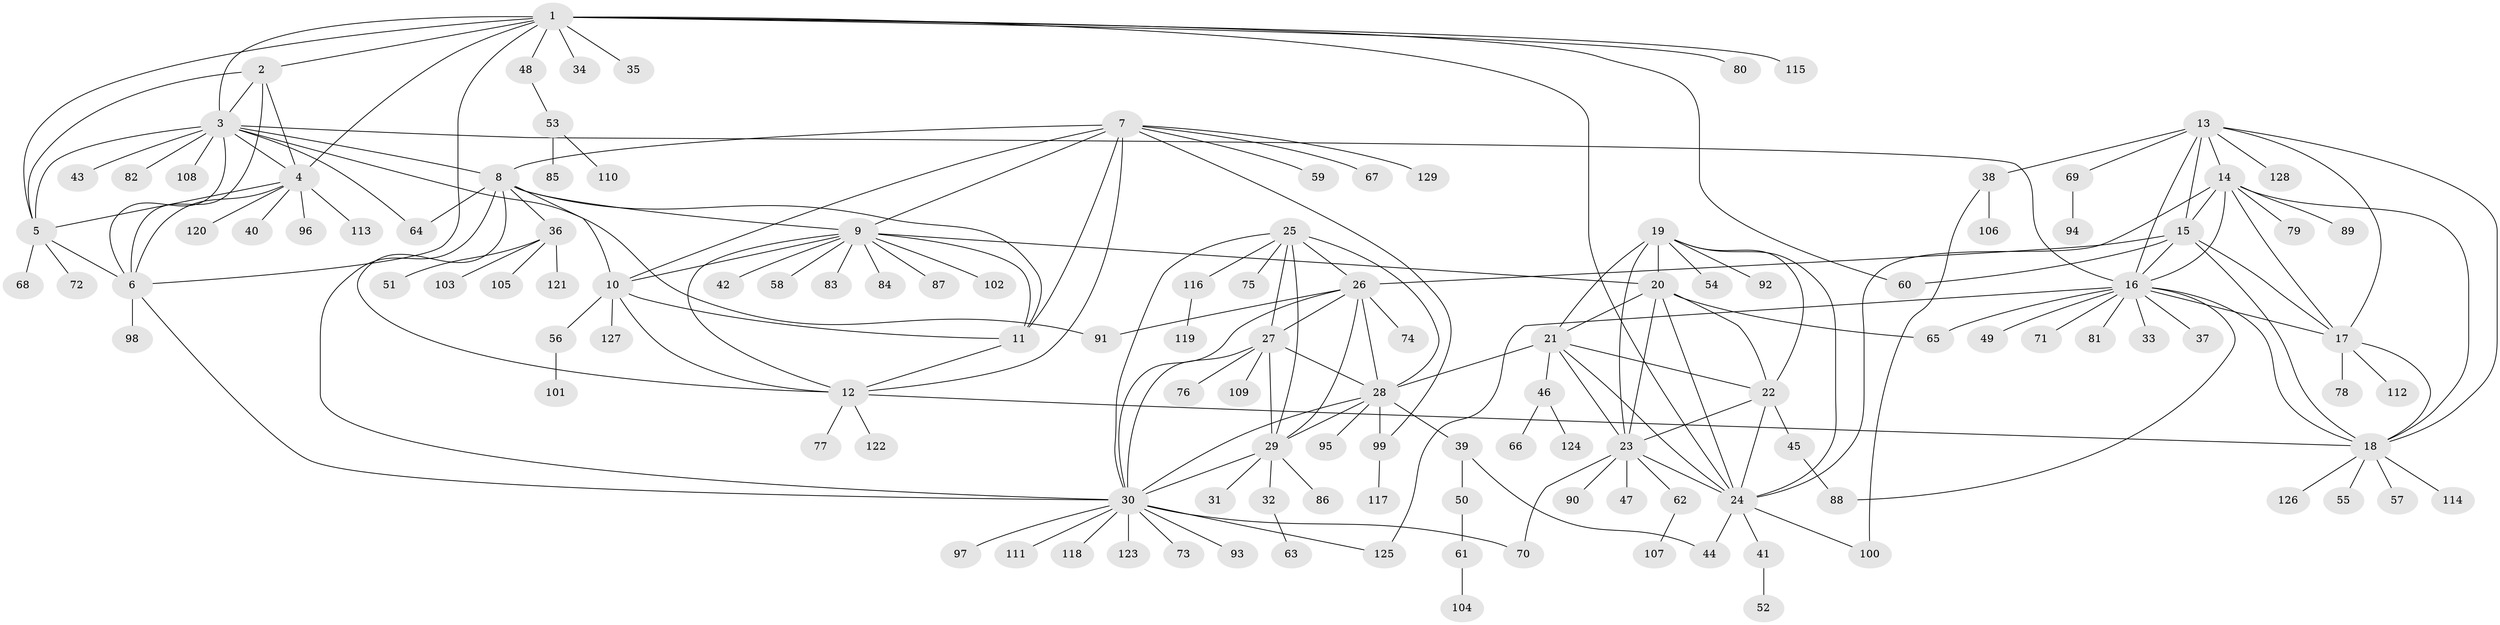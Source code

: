 // Generated by graph-tools (version 1.1) at 2025/16/03/09/25 04:16:05]
// undirected, 129 vertices, 194 edges
graph export_dot {
graph [start="1"]
  node [color=gray90,style=filled];
  1;
  2;
  3;
  4;
  5;
  6;
  7;
  8;
  9;
  10;
  11;
  12;
  13;
  14;
  15;
  16;
  17;
  18;
  19;
  20;
  21;
  22;
  23;
  24;
  25;
  26;
  27;
  28;
  29;
  30;
  31;
  32;
  33;
  34;
  35;
  36;
  37;
  38;
  39;
  40;
  41;
  42;
  43;
  44;
  45;
  46;
  47;
  48;
  49;
  50;
  51;
  52;
  53;
  54;
  55;
  56;
  57;
  58;
  59;
  60;
  61;
  62;
  63;
  64;
  65;
  66;
  67;
  68;
  69;
  70;
  71;
  72;
  73;
  74;
  75;
  76;
  77;
  78;
  79;
  80;
  81;
  82;
  83;
  84;
  85;
  86;
  87;
  88;
  89;
  90;
  91;
  92;
  93;
  94;
  95;
  96;
  97;
  98;
  99;
  100;
  101;
  102;
  103;
  104;
  105;
  106;
  107;
  108;
  109;
  110;
  111;
  112;
  113;
  114;
  115;
  116;
  117;
  118;
  119;
  120;
  121;
  122;
  123;
  124;
  125;
  126;
  127;
  128;
  129;
  1 -- 2;
  1 -- 3;
  1 -- 4;
  1 -- 5;
  1 -- 6;
  1 -- 24;
  1 -- 34;
  1 -- 35;
  1 -- 48;
  1 -- 60;
  1 -- 80;
  1 -- 115;
  2 -- 3;
  2 -- 4;
  2 -- 5;
  2 -- 6;
  3 -- 4;
  3 -- 5;
  3 -- 6;
  3 -- 8;
  3 -- 16;
  3 -- 43;
  3 -- 64;
  3 -- 82;
  3 -- 91;
  3 -- 108;
  4 -- 5;
  4 -- 6;
  4 -- 40;
  4 -- 96;
  4 -- 113;
  4 -- 120;
  5 -- 6;
  5 -- 68;
  5 -- 72;
  6 -- 30;
  6 -- 98;
  7 -- 8;
  7 -- 9;
  7 -- 10;
  7 -- 11;
  7 -- 12;
  7 -- 59;
  7 -- 67;
  7 -- 99;
  7 -- 129;
  8 -- 9;
  8 -- 10;
  8 -- 11;
  8 -- 12;
  8 -- 30;
  8 -- 36;
  8 -- 64;
  9 -- 10;
  9 -- 11;
  9 -- 12;
  9 -- 20;
  9 -- 42;
  9 -- 58;
  9 -- 83;
  9 -- 84;
  9 -- 87;
  9 -- 102;
  10 -- 11;
  10 -- 12;
  10 -- 56;
  10 -- 127;
  11 -- 12;
  12 -- 18;
  12 -- 77;
  12 -- 122;
  13 -- 14;
  13 -- 15;
  13 -- 16;
  13 -- 17;
  13 -- 18;
  13 -- 38;
  13 -- 69;
  13 -- 128;
  14 -- 15;
  14 -- 16;
  14 -- 17;
  14 -- 18;
  14 -- 24;
  14 -- 79;
  14 -- 89;
  15 -- 16;
  15 -- 17;
  15 -- 18;
  15 -- 26;
  15 -- 60;
  16 -- 17;
  16 -- 18;
  16 -- 33;
  16 -- 37;
  16 -- 49;
  16 -- 65;
  16 -- 71;
  16 -- 81;
  16 -- 88;
  16 -- 125;
  17 -- 18;
  17 -- 78;
  17 -- 112;
  18 -- 55;
  18 -- 57;
  18 -- 114;
  18 -- 126;
  19 -- 20;
  19 -- 21;
  19 -- 22;
  19 -- 23;
  19 -- 24;
  19 -- 54;
  19 -- 92;
  20 -- 21;
  20 -- 22;
  20 -- 23;
  20 -- 24;
  20 -- 65;
  21 -- 22;
  21 -- 23;
  21 -- 24;
  21 -- 28;
  21 -- 46;
  22 -- 23;
  22 -- 24;
  22 -- 45;
  23 -- 24;
  23 -- 47;
  23 -- 62;
  23 -- 70;
  23 -- 90;
  24 -- 41;
  24 -- 44;
  24 -- 100;
  25 -- 26;
  25 -- 27;
  25 -- 28;
  25 -- 29;
  25 -- 30;
  25 -- 75;
  25 -- 116;
  26 -- 27;
  26 -- 28;
  26 -- 29;
  26 -- 30;
  26 -- 74;
  26 -- 91;
  27 -- 28;
  27 -- 29;
  27 -- 30;
  27 -- 76;
  27 -- 109;
  28 -- 29;
  28 -- 30;
  28 -- 39;
  28 -- 95;
  28 -- 99;
  29 -- 30;
  29 -- 31;
  29 -- 32;
  29 -- 86;
  30 -- 70;
  30 -- 73;
  30 -- 93;
  30 -- 97;
  30 -- 111;
  30 -- 118;
  30 -- 123;
  30 -- 125;
  32 -- 63;
  36 -- 51;
  36 -- 103;
  36 -- 105;
  36 -- 121;
  38 -- 100;
  38 -- 106;
  39 -- 44;
  39 -- 50;
  41 -- 52;
  45 -- 88;
  46 -- 66;
  46 -- 124;
  48 -- 53;
  50 -- 61;
  53 -- 85;
  53 -- 110;
  56 -- 101;
  61 -- 104;
  62 -- 107;
  69 -- 94;
  99 -- 117;
  116 -- 119;
}
